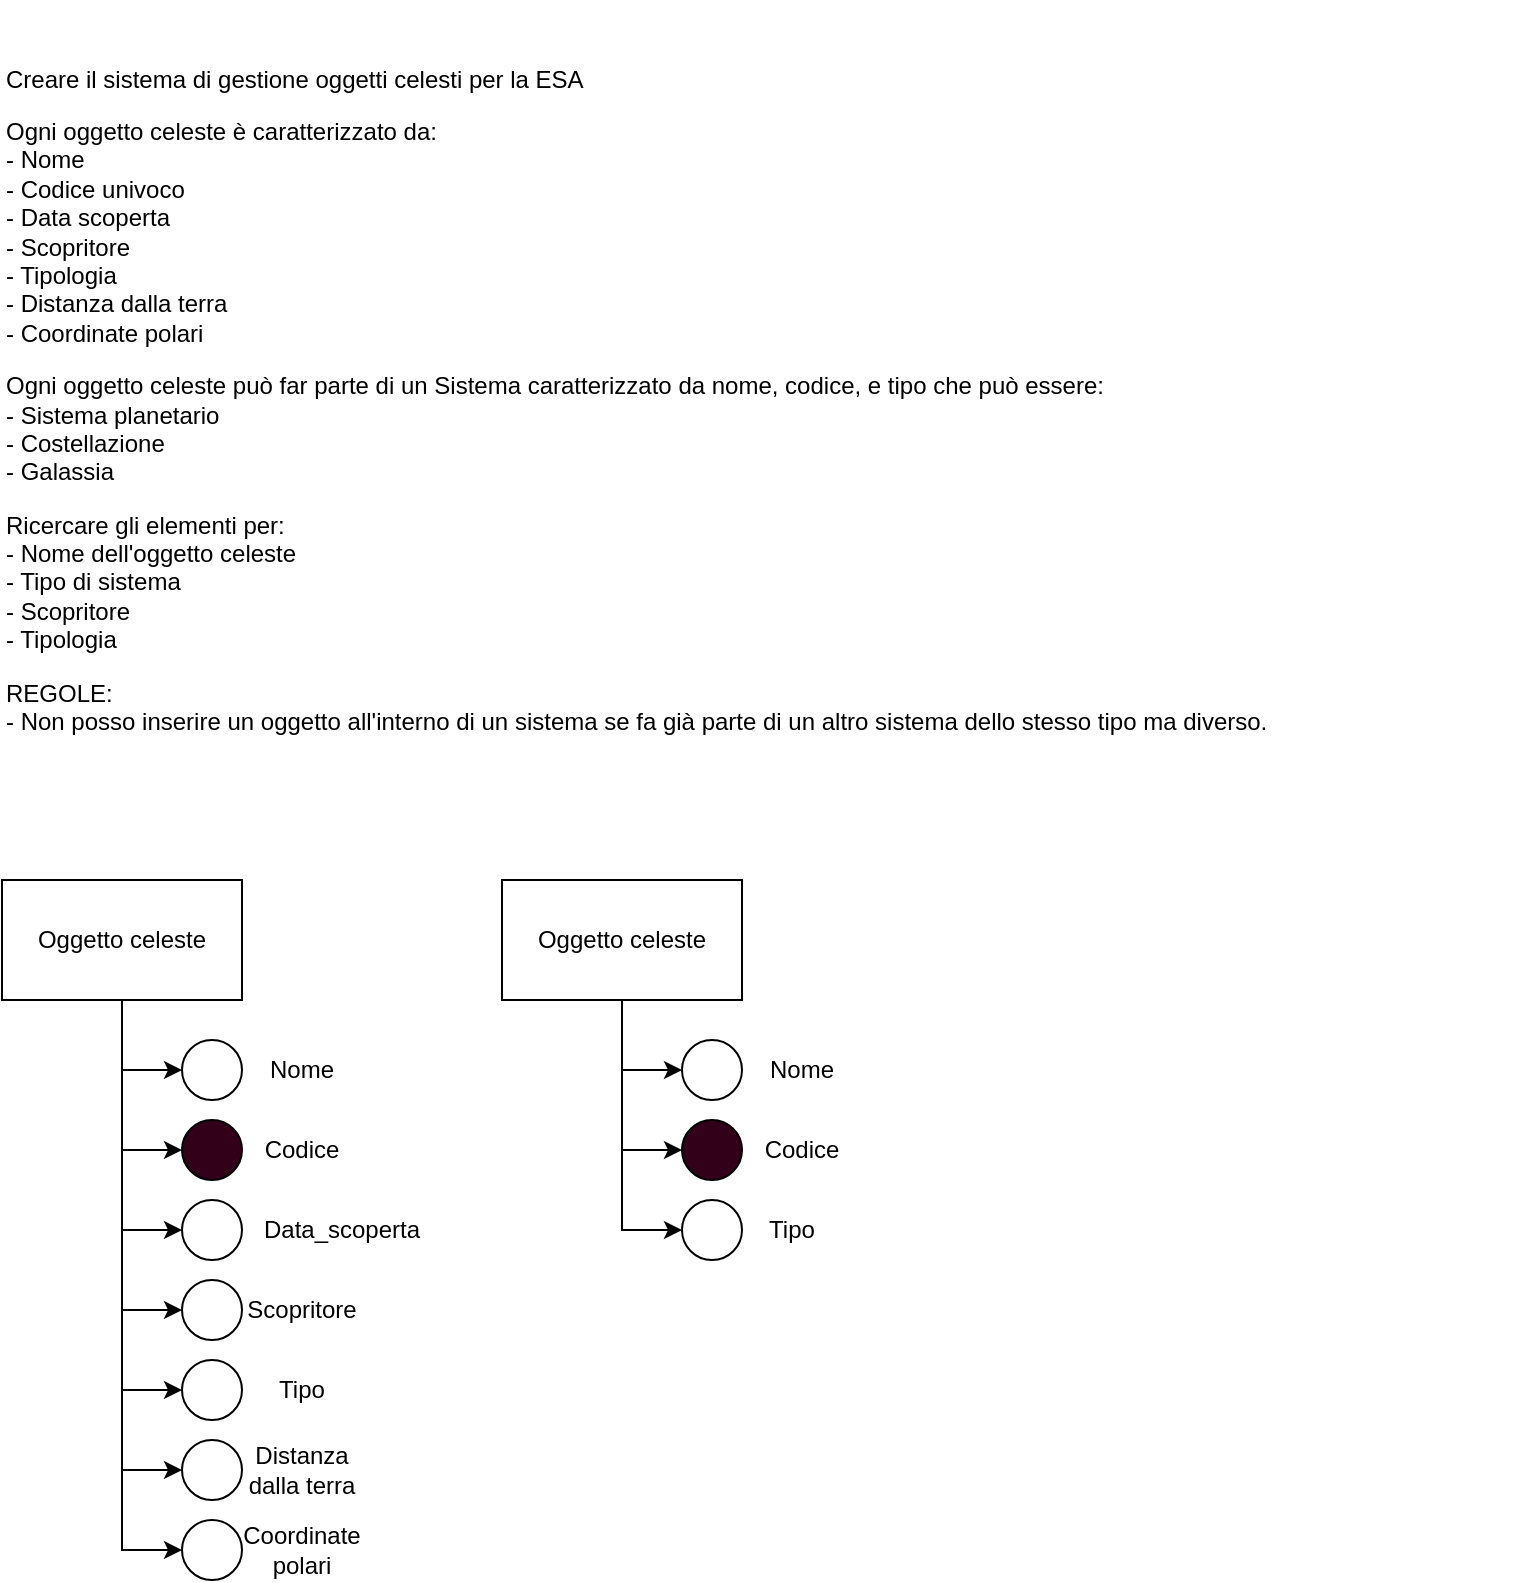 <mxfile version="23.1.5" type="device">
  <diagram name="Pagina-1" id="qGEqJV1HdOf9I3EUGiBS">
    <mxGraphModel dx="281" dy="621" grid="1" gridSize="10" guides="1" tooltips="1" connect="1" arrows="1" fold="1" page="1" pageScale="1" pageWidth="827" pageHeight="1169" math="0" shadow="0">
      <root>
        <mxCell id="0" />
        <mxCell id="1" parent="0" />
        <mxCell id="amig_3oEZwYlV8EGqkei-1" value="&lt;p&gt;Creare il sistema di gestione oggetti celesti per la ESA&lt;/p&gt;&lt;p&gt;Ogni oggetto celeste è caratterizzato da:&lt;br&gt;- Nome&lt;br&gt;- Codice univoco&lt;br&gt;- Data scoperta&lt;br&gt;- Scopritore&lt;br&gt;- Tipologia&lt;br&gt;- Distanza dalla terra&lt;br&gt;- Coordinate polari&lt;/p&gt;&lt;p&gt;Ogni oggetto celeste può far parte di un Sistema caratterizzato da nome, codice, e tipo che può essere:&lt;br&gt;- Sistema planetario&lt;br&gt;- Costellazione&lt;br&gt;- Galassia&lt;/p&gt;&lt;p&gt;Ricercare gli elementi per:&lt;br&gt;- Nome dell&#39;oggetto celeste&lt;br&gt;- Tipo di sistema&lt;br&gt;- Scopritore&lt;br&gt;- Tipologia&lt;/p&gt;&lt;p&gt;REGOLE:&lt;br&gt;- Non posso inserire un oggetto all&#39;interno di un sistema se fa già parte di un altro sistema dello stesso tipo ma diverso.&lt;/p&gt;" style="text;html=1;align=left;verticalAlign=middle;whiteSpace=wrap;rounded=0;" vertex="1" parent="1">
          <mxGeometry x="40" y="40" width="760" height="400" as="geometry" />
        </mxCell>
        <mxCell id="amig_3oEZwYlV8EGqkei-8" style="edgeStyle=orthogonalEdgeStyle;rounded=0;orthogonalLoop=1;jettySize=auto;html=1;exitX=0.5;exitY=1;exitDx=0;exitDy=0;entryX=0;entryY=0.5;entryDx=0;entryDy=0;" edge="1" parent="1" source="amig_3oEZwYlV8EGqkei-2" target="amig_3oEZwYlV8EGqkei-3">
          <mxGeometry relative="1" as="geometry" />
        </mxCell>
        <mxCell id="amig_3oEZwYlV8EGqkei-9" style="edgeStyle=orthogonalEdgeStyle;rounded=0;orthogonalLoop=1;jettySize=auto;html=1;entryX=0;entryY=0.5;entryDx=0;entryDy=0;" edge="1" parent="1" source="amig_3oEZwYlV8EGqkei-2" target="amig_3oEZwYlV8EGqkei-4">
          <mxGeometry relative="1" as="geometry" />
        </mxCell>
        <mxCell id="amig_3oEZwYlV8EGqkei-10" style="edgeStyle=orthogonalEdgeStyle;rounded=0;orthogonalLoop=1;jettySize=auto;html=1;exitX=0.5;exitY=1;exitDx=0;exitDy=0;entryX=0;entryY=0.5;entryDx=0;entryDy=0;" edge="1" parent="1" source="amig_3oEZwYlV8EGqkei-2" target="amig_3oEZwYlV8EGqkei-5">
          <mxGeometry relative="1" as="geometry" />
        </mxCell>
        <mxCell id="amig_3oEZwYlV8EGqkei-11" style="edgeStyle=orthogonalEdgeStyle;rounded=0;orthogonalLoop=1;jettySize=auto;html=1;entryX=0;entryY=0.5;entryDx=0;entryDy=0;" edge="1" parent="1" source="amig_3oEZwYlV8EGqkei-2" target="amig_3oEZwYlV8EGqkei-6">
          <mxGeometry relative="1" as="geometry" />
        </mxCell>
        <mxCell id="amig_3oEZwYlV8EGqkei-12" style="edgeStyle=orthogonalEdgeStyle;rounded=0;orthogonalLoop=1;jettySize=auto;html=1;exitX=0.5;exitY=1;exitDx=0;exitDy=0;entryX=0;entryY=0.5;entryDx=0;entryDy=0;" edge="1" parent="1" source="amig_3oEZwYlV8EGqkei-2" target="amig_3oEZwYlV8EGqkei-7">
          <mxGeometry relative="1" as="geometry" />
        </mxCell>
        <mxCell id="amig_3oEZwYlV8EGqkei-20" style="edgeStyle=orthogonalEdgeStyle;rounded=0;orthogonalLoop=1;jettySize=auto;html=1;exitX=0.5;exitY=1;exitDx=0;exitDy=0;entryX=0;entryY=0.5;entryDx=0;entryDy=0;" edge="1" parent="1" source="amig_3oEZwYlV8EGqkei-2" target="amig_3oEZwYlV8EGqkei-18">
          <mxGeometry relative="1" as="geometry" />
        </mxCell>
        <mxCell id="amig_3oEZwYlV8EGqkei-21" style="edgeStyle=orthogonalEdgeStyle;rounded=0;orthogonalLoop=1;jettySize=auto;html=1;exitX=0.5;exitY=1;exitDx=0;exitDy=0;entryX=0;entryY=0.5;entryDx=0;entryDy=0;" edge="1" parent="1" source="amig_3oEZwYlV8EGqkei-2" target="amig_3oEZwYlV8EGqkei-19">
          <mxGeometry relative="1" as="geometry" />
        </mxCell>
        <mxCell id="amig_3oEZwYlV8EGqkei-2" value="Oggetto celeste" style="rounded=0;whiteSpace=wrap;html=1;" vertex="1" parent="1">
          <mxGeometry x="40" y="480" width="120" height="60" as="geometry" />
        </mxCell>
        <mxCell id="amig_3oEZwYlV8EGqkei-3" value="" style="ellipse;whiteSpace=wrap;html=1;aspect=fixed;" vertex="1" parent="1">
          <mxGeometry x="130" y="560" width="30" height="30" as="geometry" />
        </mxCell>
        <mxCell id="amig_3oEZwYlV8EGqkei-4" value="" style="ellipse;whiteSpace=wrap;html=1;aspect=fixed;fillColor=#33001A;" vertex="1" parent="1">
          <mxGeometry x="130" y="600" width="30" height="30" as="geometry" />
        </mxCell>
        <mxCell id="amig_3oEZwYlV8EGqkei-5" value="" style="ellipse;whiteSpace=wrap;html=1;aspect=fixed;" vertex="1" parent="1">
          <mxGeometry x="130" y="640" width="30" height="30" as="geometry" />
        </mxCell>
        <mxCell id="amig_3oEZwYlV8EGqkei-6" value="" style="ellipse;whiteSpace=wrap;html=1;aspect=fixed;" vertex="1" parent="1">
          <mxGeometry x="130" y="680" width="30" height="30" as="geometry" />
        </mxCell>
        <mxCell id="amig_3oEZwYlV8EGqkei-7" value="" style="ellipse;whiteSpace=wrap;html=1;aspect=fixed;" vertex="1" parent="1">
          <mxGeometry x="130" y="720" width="30" height="30" as="geometry" />
        </mxCell>
        <mxCell id="amig_3oEZwYlV8EGqkei-13" value="Nome" style="text;html=1;align=center;verticalAlign=middle;whiteSpace=wrap;rounded=0;" vertex="1" parent="1">
          <mxGeometry x="160" y="560" width="60" height="30" as="geometry" />
        </mxCell>
        <mxCell id="amig_3oEZwYlV8EGqkei-14" value="Codice" style="text;html=1;align=center;verticalAlign=middle;whiteSpace=wrap;rounded=0;" vertex="1" parent="1">
          <mxGeometry x="160" y="600" width="60" height="30" as="geometry" />
        </mxCell>
        <mxCell id="amig_3oEZwYlV8EGqkei-15" value="Data_scoperta" style="text;html=1;align=center;verticalAlign=middle;whiteSpace=wrap;rounded=0;" vertex="1" parent="1">
          <mxGeometry x="170" y="640" width="80" height="30" as="geometry" />
        </mxCell>
        <mxCell id="amig_3oEZwYlV8EGqkei-16" value="Scopritore" style="text;html=1;align=center;verticalAlign=middle;whiteSpace=wrap;rounded=0;" vertex="1" parent="1">
          <mxGeometry x="160" y="680" width="60" height="30" as="geometry" />
        </mxCell>
        <mxCell id="amig_3oEZwYlV8EGqkei-17" value="Tipo" style="text;html=1;align=center;verticalAlign=middle;whiteSpace=wrap;rounded=0;" vertex="1" parent="1">
          <mxGeometry x="160" y="720" width="60" height="30" as="geometry" />
        </mxCell>
        <mxCell id="amig_3oEZwYlV8EGqkei-18" value="" style="ellipse;whiteSpace=wrap;html=1;aspect=fixed;" vertex="1" parent="1">
          <mxGeometry x="130" y="760" width="30" height="30" as="geometry" />
        </mxCell>
        <mxCell id="amig_3oEZwYlV8EGqkei-19" value="" style="ellipse;whiteSpace=wrap;html=1;aspect=fixed;" vertex="1" parent="1">
          <mxGeometry x="130" y="800" width="30" height="30" as="geometry" />
        </mxCell>
        <mxCell id="amig_3oEZwYlV8EGqkei-22" value="Distanza dalla terra" style="text;html=1;align=center;verticalAlign=middle;whiteSpace=wrap;rounded=0;" vertex="1" parent="1">
          <mxGeometry x="160" y="760" width="60" height="30" as="geometry" />
        </mxCell>
        <mxCell id="amig_3oEZwYlV8EGqkei-23" value="Coordinate polari" style="text;html=1;align=center;verticalAlign=middle;whiteSpace=wrap;rounded=0;" vertex="1" parent="1">
          <mxGeometry x="160" y="800" width="60" height="30" as="geometry" />
        </mxCell>
        <mxCell id="amig_3oEZwYlV8EGqkei-24" style="edgeStyle=orthogonalEdgeStyle;rounded=0;orthogonalLoop=1;jettySize=auto;html=1;exitX=0.5;exitY=1;exitDx=0;exitDy=0;entryX=0;entryY=0.5;entryDx=0;entryDy=0;" edge="1" parent="1" source="amig_3oEZwYlV8EGqkei-27" target="amig_3oEZwYlV8EGqkei-28">
          <mxGeometry relative="1" as="geometry" />
        </mxCell>
        <mxCell id="amig_3oEZwYlV8EGqkei-25" style="edgeStyle=orthogonalEdgeStyle;rounded=0;orthogonalLoop=1;jettySize=auto;html=1;entryX=0;entryY=0.5;entryDx=0;entryDy=0;" edge="1" parent="1" source="amig_3oEZwYlV8EGqkei-27" target="amig_3oEZwYlV8EGqkei-29">
          <mxGeometry relative="1" as="geometry" />
        </mxCell>
        <mxCell id="amig_3oEZwYlV8EGqkei-26" style="edgeStyle=orthogonalEdgeStyle;rounded=0;orthogonalLoop=1;jettySize=auto;html=1;exitX=0.5;exitY=1;exitDx=0;exitDy=0;entryX=0;entryY=0.5;entryDx=0;entryDy=0;" edge="1" parent="1" source="amig_3oEZwYlV8EGqkei-27" target="amig_3oEZwYlV8EGqkei-30">
          <mxGeometry relative="1" as="geometry" />
        </mxCell>
        <mxCell id="amig_3oEZwYlV8EGqkei-27" value="Oggetto celeste" style="rounded=0;whiteSpace=wrap;html=1;" vertex="1" parent="1">
          <mxGeometry x="290" y="480" width="120" height="60" as="geometry" />
        </mxCell>
        <mxCell id="amig_3oEZwYlV8EGqkei-28" value="" style="ellipse;whiteSpace=wrap;html=1;aspect=fixed;" vertex="1" parent="1">
          <mxGeometry x="380" y="560" width="30" height="30" as="geometry" />
        </mxCell>
        <mxCell id="amig_3oEZwYlV8EGqkei-29" value="" style="ellipse;whiteSpace=wrap;html=1;aspect=fixed;fillColor=#33001A;" vertex="1" parent="1">
          <mxGeometry x="380" y="600" width="30" height="30" as="geometry" />
        </mxCell>
        <mxCell id="amig_3oEZwYlV8EGqkei-30" value="" style="ellipse;whiteSpace=wrap;html=1;aspect=fixed;" vertex="1" parent="1">
          <mxGeometry x="380" y="640" width="30" height="30" as="geometry" />
        </mxCell>
        <mxCell id="amig_3oEZwYlV8EGqkei-31" value="Nome" style="text;html=1;align=center;verticalAlign=middle;whiteSpace=wrap;rounded=0;" vertex="1" parent="1">
          <mxGeometry x="410" y="560" width="60" height="30" as="geometry" />
        </mxCell>
        <mxCell id="amig_3oEZwYlV8EGqkei-32" value="Codice" style="text;html=1;align=center;verticalAlign=middle;whiteSpace=wrap;rounded=0;" vertex="1" parent="1">
          <mxGeometry x="410" y="600" width="60" height="30" as="geometry" />
        </mxCell>
        <mxCell id="amig_3oEZwYlV8EGqkei-33" value="Tipo" style="text;html=1;align=center;verticalAlign=middle;whiteSpace=wrap;rounded=0;" vertex="1" parent="1">
          <mxGeometry x="410" y="640" width="50" height="30" as="geometry" />
        </mxCell>
      </root>
    </mxGraphModel>
  </diagram>
</mxfile>
